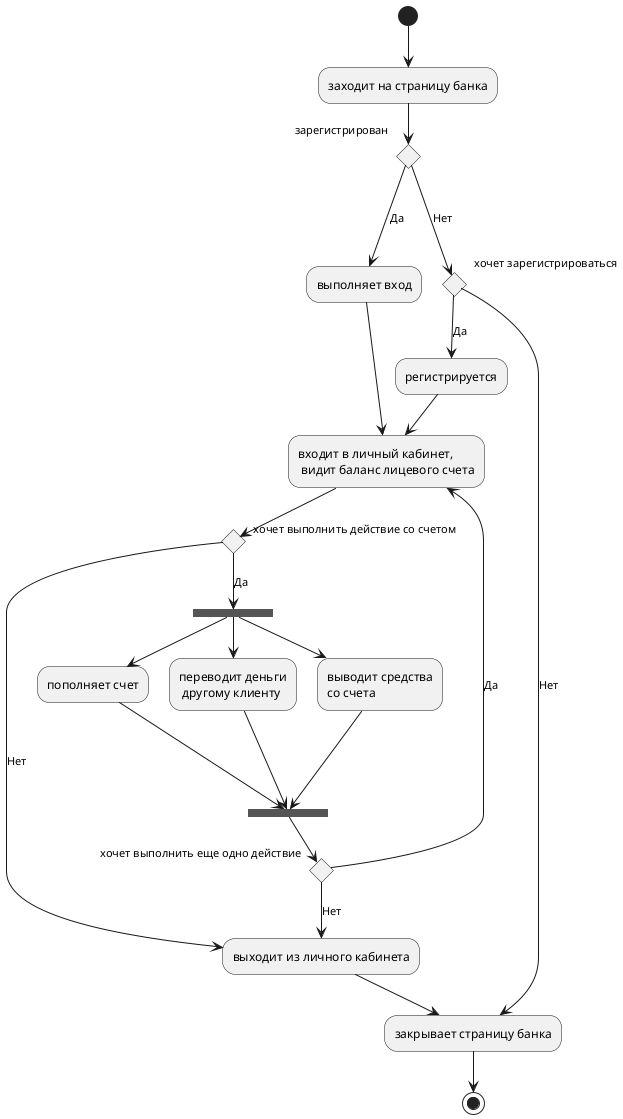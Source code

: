 @startuml
(*)  --> "заходит на страницу банка"
if "зарегистрирован" then
    ---> [Да] "выполняет вход"
    ---> "входит в личный кабинет,\n видит баланс лицевого счета"
else
    ---> [Нет] if "хочет зарегистрироваться"
        --> [Да] "регистрируется"
        --> "входит в личный кабинет,\n видит баланс лицевого счета"
        --> if "хочет выполнить действие со счетом" then
                --> [Да] ===REDIRECT_CHECK===
            else
                --> [Нет] "выходит из личного кабинета"
                --> "закрывает страницу банка"
            endif
        else
    else
        --> [Нет] "закрывает страницу банка"
endif
===REDIRECT_CHECK=== --> "пополняет счет"
===REDIRECT_CHECK=== --> "переводит деньги\n другому клиенту"
===REDIRECT_CHECK=== --> "выводит средства\nсо счета"

"пополняет счет" ---> ===PARALLEL_END===
"переводит деньги\n другому клиенту" ---> ===PARALLEL_END===
"выводит средства\nсо счета" ---> ===PARALLEL_END===
--> if "хочет выполнить еще одно действие" then
        --> [Да] "входит в личный кабинет,\n видит баланс лицевого счета"
    else
        --> [Нет] "выходит из личного кабинета"
    endif

"закрывает страницу банка" -->(*)
@enduml